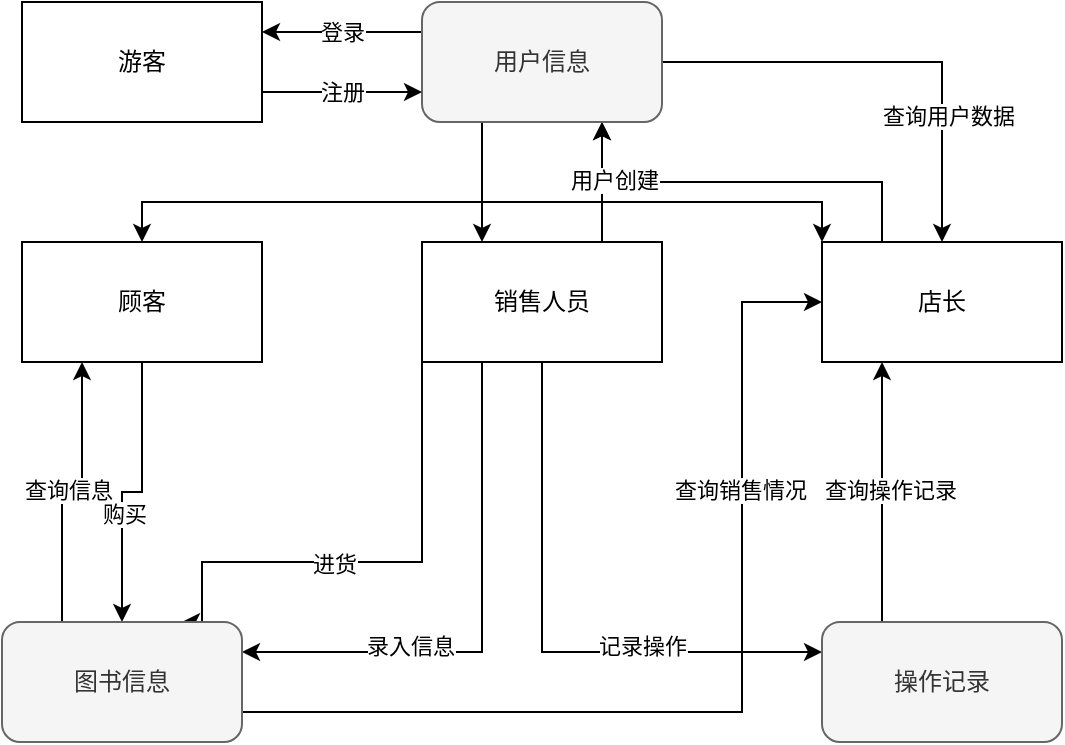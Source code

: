 <mxfile version="25.0.2">
  <diagram name="第 1 页" id="zsdKPQA4D5HhxWpB-nbE">
    <mxGraphModel dx="780" dy="1729" grid="1" gridSize="10" guides="1" tooltips="1" connect="1" arrows="1" fold="1" page="1" pageScale="1" pageWidth="827" pageHeight="1169" math="0" shadow="0">
      <root>
        <mxCell id="0" />
        <mxCell id="1" parent="0" />
        <mxCell id="4PLsq4UX1uyuiIV7O8Ug-17" style="edgeStyle=orthogonalEdgeStyle;rounded=0;orthogonalLoop=1;jettySize=auto;html=1;exitX=0.5;exitY=1;exitDx=0;exitDy=0;" parent="1" source="4PLsq4UX1uyuiIV7O8Ug-1" target="4PLsq4UX1uyuiIV7O8Ug-13" edge="1">
          <mxGeometry relative="1" as="geometry" />
        </mxCell>
        <mxCell id="4PLsq4UX1uyuiIV7O8Ug-18" value="购买" style="edgeLabel;html=1;align=center;verticalAlign=middle;resizable=0;points=[];" parent="4PLsq4UX1uyuiIV7O8Ug-17" vertex="1" connectable="0">
          <mxGeometry x="0.226" y="1" relative="1" as="geometry">
            <mxPoint as="offset" />
          </mxGeometry>
        </mxCell>
        <mxCell id="4PLsq4UX1uyuiIV7O8Ug-1" value="顾客" style="rounded=0;whiteSpace=wrap;html=1;" parent="1" vertex="1">
          <mxGeometry x="180" y="100" width="120" height="60" as="geometry" />
        </mxCell>
        <mxCell id="4PLsq4UX1uyuiIV7O8Ug-31" style="edgeStyle=orthogonalEdgeStyle;rounded=0;orthogonalLoop=1;jettySize=auto;html=1;exitX=0.25;exitY=0;exitDx=0;exitDy=0;entryX=0.75;entryY=1;entryDx=0;entryDy=0;" parent="1" source="4PLsq4UX1uyuiIV7O8Ug-2" target="4PLsq4UX1uyuiIV7O8Ug-23" edge="1">
          <mxGeometry relative="1" as="geometry" />
        </mxCell>
        <mxCell id="4PLsq4UX1uyuiIV7O8Ug-2" value="店长" style="rounded=0;whiteSpace=wrap;html=1;" parent="1" vertex="1">
          <mxGeometry x="580" y="100" width="120" height="60" as="geometry" />
        </mxCell>
        <mxCell id="4PLsq4UX1uyuiIV7O8Ug-19" style="edgeStyle=orthogonalEdgeStyle;rounded=0;orthogonalLoop=1;jettySize=auto;html=1;exitX=0;exitY=1;exitDx=0;exitDy=0;entryX=0.75;entryY=0;entryDx=0;entryDy=0;" parent="1" source="4PLsq4UX1uyuiIV7O8Ug-3" target="4PLsq4UX1uyuiIV7O8Ug-13" edge="1">
          <mxGeometry relative="1" as="geometry">
            <Array as="points">
              <mxPoint x="380" y="260" />
              <mxPoint x="270" y="260" />
            </Array>
          </mxGeometry>
        </mxCell>
        <mxCell id="4PLsq4UX1uyuiIV7O8Ug-20" value="进货" style="edgeLabel;html=1;align=center;verticalAlign=middle;resizable=0;points=[];" parent="4PLsq4UX1uyuiIV7O8Ug-19" vertex="1" connectable="0">
          <mxGeometry x="0.153" y="1" relative="1" as="geometry">
            <mxPoint as="offset" />
          </mxGeometry>
        </mxCell>
        <mxCell id="4PLsq4UX1uyuiIV7O8Ug-21" style="edgeStyle=orthogonalEdgeStyle;rounded=0;orthogonalLoop=1;jettySize=auto;html=1;exitX=0.25;exitY=1;exitDx=0;exitDy=0;entryX=1;entryY=0.25;entryDx=0;entryDy=0;" parent="1" source="4PLsq4UX1uyuiIV7O8Ug-3" target="4PLsq4UX1uyuiIV7O8Ug-13" edge="1">
          <mxGeometry relative="1" as="geometry" />
        </mxCell>
        <mxCell id="4PLsq4UX1uyuiIV7O8Ug-22" value="录入信息" style="edgeLabel;html=1;align=center;verticalAlign=middle;resizable=0;points=[];" parent="4PLsq4UX1uyuiIV7O8Ug-21" vertex="1" connectable="0">
          <mxGeometry x="0.367" y="-3" relative="1" as="geometry">
            <mxPoint as="offset" />
          </mxGeometry>
        </mxCell>
        <mxCell id="4PLsq4UX1uyuiIV7O8Ug-27" style="edgeStyle=orthogonalEdgeStyle;rounded=0;orthogonalLoop=1;jettySize=auto;html=1;exitX=0.75;exitY=0;exitDx=0;exitDy=0;entryX=0.75;entryY=1;entryDx=0;entryDy=0;" parent="1" source="4PLsq4UX1uyuiIV7O8Ug-3" target="4PLsq4UX1uyuiIV7O8Ug-23" edge="1">
          <mxGeometry relative="1" as="geometry" />
        </mxCell>
        <mxCell id="4PLsq4UX1uyuiIV7O8Ug-28" value="用户创建" style="edgeLabel;html=1;align=center;verticalAlign=middle;resizable=0;points=[];" parent="4PLsq4UX1uyuiIV7O8Ug-27" vertex="1" connectable="0">
          <mxGeometry x="0.056" y="-6" relative="1" as="geometry">
            <mxPoint as="offset" />
          </mxGeometry>
        </mxCell>
        <mxCell id="4PLsq4UX1uyuiIV7O8Ug-42" style="edgeStyle=orthogonalEdgeStyle;rounded=0;orthogonalLoop=1;jettySize=auto;html=1;exitX=0.5;exitY=1;exitDx=0;exitDy=0;entryX=0;entryY=0.25;entryDx=0;entryDy=0;" parent="1" source="4PLsq4UX1uyuiIV7O8Ug-3" target="4PLsq4UX1uyuiIV7O8Ug-5" edge="1">
          <mxGeometry relative="1" as="geometry" />
        </mxCell>
        <mxCell id="4PLsq4UX1uyuiIV7O8Ug-43" value="记录操作" style="edgeLabel;html=1;align=center;verticalAlign=middle;resizable=0;points=[];" parent="4PLsq4UX1uyuiIV7O8Ug-42" vertex="1" connectable="0">
          <mxGeometry x="0.366" y="3" relative="1" as="geometry">
            <mxPoint as="offset" />
          </mxGeometry>
        </mxCell>
        <mxCell id="4PLsq4UX1uyuiIV7O8Ug-3" value="销售人员" style="rounded=0;whiteSpace=wrap;html=1;" parent="1" vertex="1">
          <mxGeometry x="380" y="100" width="120" height="60" as="geometry" />
        </mxCell>
        <mxCell id="4PLsq4UX1uyuiIV7O8Ug-38" style="edgeStyle=orthogonalEdgeStyle;rounded=0;orthogonalLoop=1;jettySize=auto;html=1;exitX=0.25;exitY=0;exitDx=0;exitDy=0;entryX=0.25;entryY=1;entryDx=0;entryDy=0;" parent="1" source="4PLsq4UX1uyuiIV7O8Ug-5" target="4PLsq4UX1uyuiIV7O8Ug-2" edge="1">
          <mxGeometry relative="1" as="geometry" />
        </mxCell>
        <mxCell id="4PLsq4UX1uyuiIV7O8Ug-41" value="查询操作记录" style="edgeLabel;html=1;align=center;verticalAlign=middle;resizable=0;points=[];" parent="4PLsq4UX1uyuiIV7O8Ug-38" vertex="1" connectable="0">
          <mxGeometry x="0.026" y="-4" relative="1" as="geometry">
            <mxPoint as="offset" />
          </mxGeometry>
        </mxCell>
        <mxCell id="4PLsq4UX1uyuiIV7O8Ug-5" value="操作记录" style="rounded=1;whiteSpace=wrap;html=1;fillColor=#f5f5f5;fontColor=#333333;strokeColor=#666666;" parent="1" vertex="1">
          <mxGeometry x="580" y="290" width="120" height="60" as="geometry" />
        </mxCell>
        <mxCell id="4PLsq4UX1uyuiIV7O8Ug-14" style="edgeStyle=orthogonalEdgeStyle;rounded=0;orthogonalLoop=1;jettySize=auto;html=1;exitX=0.25;exitY=0;exitDx=0;exitDy=0;entryX=0.25;entryY=1;entryDx=0;entryDy=0;" parent="1" source="4PLsq4UX1uyuiIV7O8Ug-13" target="4PLsq4UX1uyuiIV7O8Ug-1" edge="1">
          <mxGeometry relative="1" as="geometry" />
        </mxCell>
        <mxCell id="4PLsq4UX1uyuiIV7O8Ug-16" value="查询信息" style="edgeLabel;html=1;align=center;verticalAlign=middle;resizable=0;points=[];" parent="4PLsq4UX1uyuiIV7O8Ug-14" vertex="1" connectable="0">
          <mxGeometry x="-0.026" y="1" relative="1" as="geometry">
            <mxPoint as="offset" />
          </mxGeometry>
        </mxCell>
        <mxCell id="4PLsq4UX1uyuiIV7O8Ug-39" style="edgeStyle=orthogonalEdgeStyle;rounded=0;orthogonalLoop=1;jettySize=auto;html=1;exitX=1;exitY=0.75;exitDx=0;exitDy=0;entryX=0;entryY=0.5;entryDx=0;entryDy=0;" parent="1" source="4PLsq4UX1uyuiIV7O8Ug-13" target="4PLsq4UX1uyuiIV7O8Ug-2" edge="1">
          <mxGeometry relative="1" as="geometry">
            <mxPoint x="540" y="130" as="targetPoint" />
            <Array as="points">
              <mxPoint x="540" y="335" />
              <mxPoint x="540" y="130" />
            </Array>
          </mxGeometry>
        </mxCell>
        <mxCell id="4PLsq4UX1uyuiIV7O8Ug-40" value="查询销售情况" style="edgeLabel;html=1;align=center;verticalAlign=middle;resizable=0;points=[];" parent="4PLsq4UX1uyuiIV7O8Ug-39" vertex="1" connectable="0">
          <mxGeometry x="0.458" y="1" relative="1" as="geometry">
            <mxPoint as="offset" />
          </mxGeometry>
        </mxCell>
        <mxCell id="4PLsq4UX1uyuiIV7O8Ug-13" value="图书信息" style="rounded=1;whiteSpace=wrap;html=1;fillColor=#f5f5f5;fontColor=#333333;strokeColor=#666666;" parent="1" vertex="1">
          <mxGeometry x="170" y="290" width="120" height="60" as="geometry" />
        </mxCell>
        <mxCell id="4PLsq4UX1uyuiIV7O8Ug-29" style="edgeStyle=orthogonalEdgeStyle;rounded=0;orthogonalLoop=1;jettySize=auto;html=1;exitX=0.25;exitY=1;exitDx=0;exitDy=0;entryX=0.25;entryY=0;entryDx=0;entryDy=0;" parent="1" source="4PLsq4UX1uyuiIV7O8Ug-23" target="4PLsq4UX1uyuiIV7O8Ug-3" edge="1">
          <mxGeometry relative="1" as="geometry" />
        </mxCell>
        <mxCell id="4PLsq4UX1uyuiIV7O8Ug-30" style="edgeStyle=orthogonalEdgeStyle;rounded=0;orthogonalLoop=1;jettySize=auto;html=1;exitX=0.25;exitY=1;exitDx=0;exitDy=0;entryX=0.5;entryY=0;entryDx=0;entryDy=0;" parent="1" source="4PLsq4UX1uyuiIV7O8Ug-23" target="4PLsq4UX1uyuiIV7O8Ug-1" edge="1">
          <mxGeometry relative="1" as="geometry">
            <Array as="points">
              <mxPoint x="410" y="80" />
              <mxPoint x="240" y="80" />
            </Array>
          </mxGeometry>
        </mxCell>
        <mxCell id="4PLsq4UX1uyuiIV7O8Ug-32" style="edgeStyle=orthogonalEdgeStyle;rounded=0;orthogonalLoop=1;jettySize=auto;html=1;exitX=0.25;exitY=1;exitDx=0;exitDy=0;entryX=0;entryY=0;entryDx=0;entryDy=0;" parent="1" source="4PLsq4UX1uyuiIV7O8Ug-23" target="4PLsq4UX1uyuiIV7O8Ug-2" edge="1">
          <mxGeometry relative="1" as="geometry">
            <Array as="points">
              <mxPoint x="410" y="80" />
              <mxPoint x="580" y="80" />
            </Array>
          </mxGeometry>
        </mxCell>
        <mxCell id="4PLsq4UX1uyuiIV7O8Ug-44" style="edgeStyle=orthogonalEdgeStyle;rounded=0;orthogonalLoop=1;jettySize=auto;html=1;exitX=1;exitY=0.5;exitDx=0;exitDy=0;entryX=0.5;entryY=0;entryDx=0;entryDy=0;" parent="1" source="4PLsq4UX1uyuiIV7O8Ug-23" target="4PLsq4UX1uyuiIV7O8Ug-2" edge="1">
          <mxGeometry relative="1" as="geometry" />
        </mxCell>
        <mxCell id="4PLsq4UX1uyuiIV7O8Ug-45" value="查询用户数据" style="edgeLabel;html=1;align=center;verticalAlign=middle;resizable=0;points=[];" parent="4PLsq4UX1uyuiIV7O8Ug-44" vertex="1" connectable="0">
          <mxGeometry x="0.452" y="3" relative="1" as="geometry">
            <mxPoint as="offset" />
          </mxGeometry>
        </mxCell>
        <mxCell id="lFBgQr0Jho1nJIEY3V21-1" value="登录" style="edgeStyle=orthogonalEdgeStyle;rounded=0;orthogonalLoop=1;jettySize=auto;html=1;exitX=0;exitY=0.25;exitDx=0;exitDy=0;entryX=1;entryY=0.25;entryDx=0;entryDy=0;" edge="1" parent="1" source="4PLsq4UX1uyuiIV7O8Ug-23" target="4PLsq4UX1uyuiIV7O8Ug-24">
          <mxGeometry relative="1" as="geometry" />
        </mxCell>
        <mxCell id="4PLsq4UX1uyuiIV7O8Ug-23" value="用户信息" style="rounded=1;whiteSpace=wrap;html=1;fillStyle=auto;fillColor=#f5f5f5;fontColor=#333333;strokeColor=#666666;" parent="1" vertex="1">
          <mxGeometry x="380" y="-20" width="120" height="60" as="geometry" />
        </mxCell>
        <mxCell id="lFBgQr0Jho1nJIEY3V21-2" value="注册" style="edgeStyle=orthogonalEdgeStyle;rounded=0;orthogonalLoop=1;jettySize=auto;html=1;exitX=1;exitY=0.75;exitDx=0;exitDy=0;entryX=0;entryY=0.75;entryDx=0;entryDy=0;" edge="1" parent="1" source="4PLsq4UX1uyuiIV7O8Ug-24" target="4PLsq4UX1uyuiIV7O8Ug-23">
          <mxGeometry relative="1" as="geometry" />
        </mxCell>
        <mxCell id="4PLsq4UX1uyuiIV7O8Ug-24" value="游客" style="rounded=0;whiteSpace=wrap;html=1;" parent="1" vertex="1">
          <mxGeometry x="180" y="-20" width="120" height="60" as="geometry" />
        </mxCell>
      </root>
    </mxGraphModel>
  </diagram>
</mxfile>
